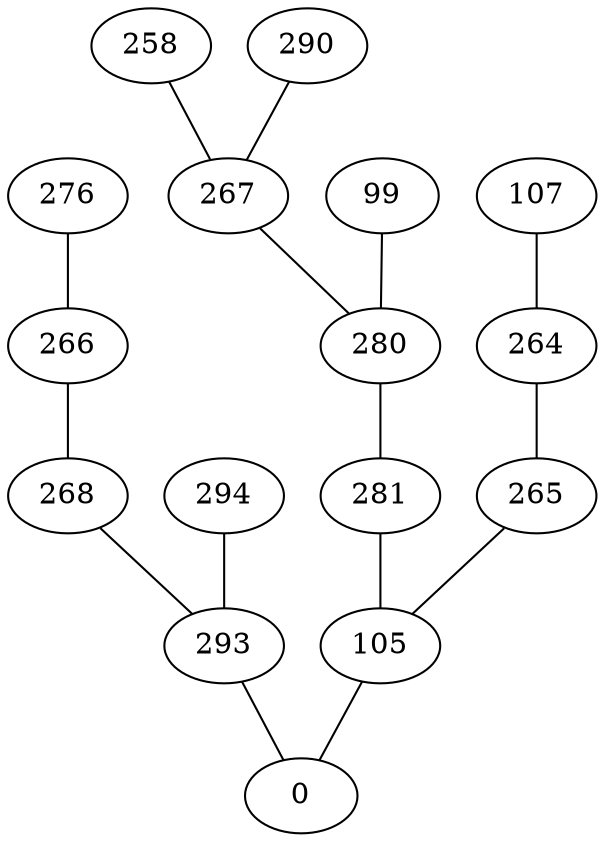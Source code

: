 strict graph {
	105 -- 0;
	293 -- 0;
	281 -- 105;
	265 -- 105;
	264 -- 265;
	280 -- 281;
	107 -- 264;
	268 -- 293;
	294 -- 293;
	267 -- 280;
	99 -- 280;
	258 -- 267;
	290 -- 267;
	266 -- 268;
	276 -- 266;
}
